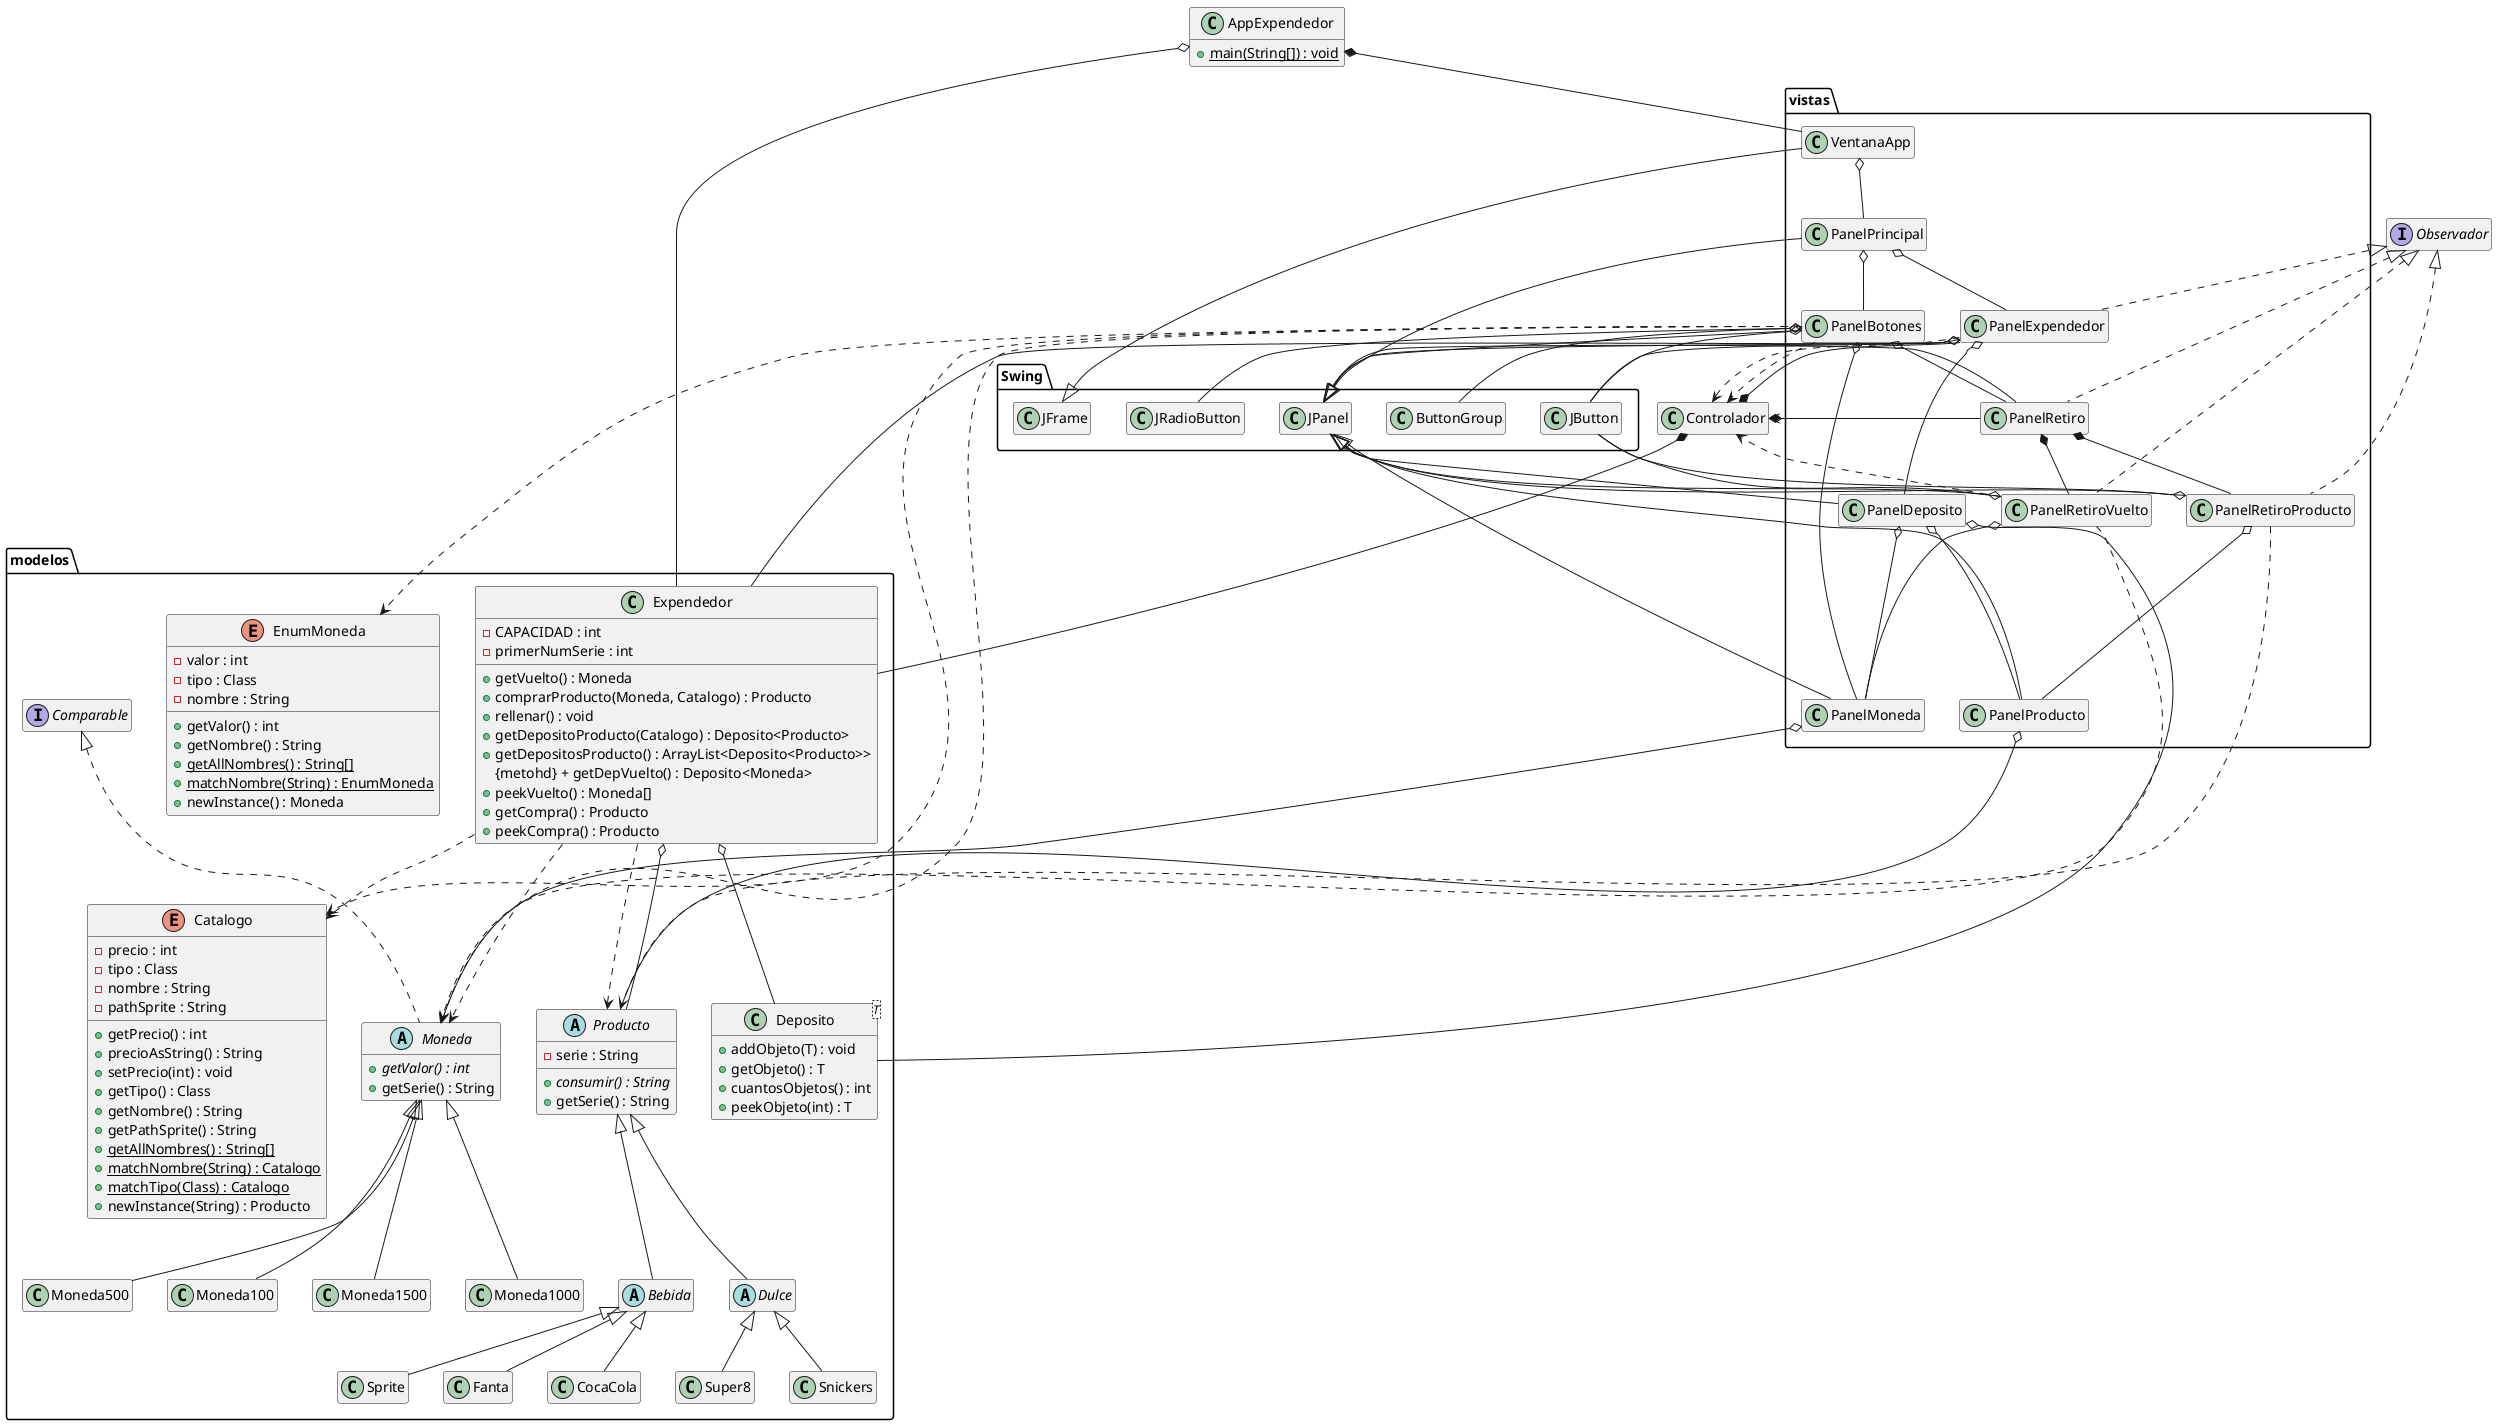 @startuml UML_Imagen
hide empty methods
hide empty fields

class AppExpendedor {
  {method} {static} + main(String[]) : void
}

interface Observador

class Controlador

package "modelos" {
  class Expendedor {
    {field} - CAPACIDAD : int
    {field} - primerNumSerie : int
    {method} + getVuelto() : Moneda
    {method} + comprarProducto(Moneda, Catalogo) : Producto
    {method} + rellenar() : void
    {method} + getDepositoProducto(Catalogo) : Deposito<Producto>
    {method} + getDepositosProducto() : ArrayList<Deposito<Producto>>
    {metohd} + getDepVuelto() : Deposito<Moneda>
    {method} + peekVuelto() : Moneda[]
    {method} + getCompra() : Producto
    {method} + peekCompra() : Producto
  }
  class Deposito<T> {
      {method} + addObjeto(T) : void 
      {method} + getObjeto() : T
      {method} + cuantosObjetos() : int
      {method} + peekObjeto(int) : T
  }
  abstract Moneda implements Comparable {
    {method} {abstract} + getValor() : int
    {method} + getSerie() : String
  }
  abstract Producto {
      {field} - serie : String
      {method} {abstract} + consumir() : String
      {method} + getSerie() : String
  }
  abstract Bebida {
  }
  abstract Dulce {
  }
  enum Catalogo {
      {field} - precio : int
      {field} - tipo : Class
      {field} - nombre : String
      {field} - pathSprite : String
      {method} + getPrecio() : int
      {method} + precioAsString() : String
      {method} + setPrecio(int) : void
      {method} + getTipo() : Class
      {method} + getNombre() : String
      {method} + getPathSprite() : String
      {method} {static} + getAllNombres() : String[]
      {method} {static} + matchNombre(String) : Catalogo
      {method} {static} + matchTipo(Class) : Catalogo
      {method} + newInstance(String) : Producto
  }
  enum EnumMoneda {
    {field} - valor : int
    {field} - tipo : Class
    {field} - nombre : String
    {method} + getValor() : int
    {method} + getNombre() : String
    {method} {static} + getAllNombres() : String[]
    {method} {static} + matchNombre(String) : EnumMoneda
    {method} + newInstance() : Moneda
  }

  class Moneda1500
  class Moneda1000
  class Moneda500
  class Moneda100

  class CocaCola
  class Sprite
  class Fanta

  class Snickers
  class Super8
}

package "vistas" {
  class VentanaApp 
  class PanelPrincipal 
  class PanelExpendedor 
  class PanelDeposito 
  class PanelProducto 
  class PanelMoneda 
  class PanelBotones 
  class PanelRetiro 
  class PanelRetiroProducto 
  class PanelRetiroVuelto
}

package "Swing" {
  class JFrame
  class JPanel
  class JButton
  class JRadioButton
  class ButtonGroup
}

' Dependencias
Expendedor ..> Producto
Expendedor ..> Moneda
Expendedor ..> Catalogo

PanelBotones ..> EnumMoneda
PanelBotones ..> Moneda
PanelBotones ..> Catalogo

PanelRetiroVuelto ..> Moneda
PanelRetiroProducto ..> Producto

PanelExpendedor ..> Controlador
PanelBotones ..> Controlador
PanelRetiroVuelto ..> Controlador
PanelRetiro ..> Controlador

' Asociaciones y Agregaciones
Expendedor o-- Deposito
Expendedor o-- Producto

AppExpendedor o-- Expendedor
VentanaApp o-- PanelPrincipal

PanelPrincipal o-- PanelExpendedor
PanelPrincipal o-- PanelBotones

PanelExpendedor o-- Expendedor
PanelExpendedor o-- PanelDeposito

PanelBotones o-- PanelMoneda
PanelBotones o-- PanelRetiro

PanelRetiroVuelto o-- PanelMoneda
PanelRetiroProducto o-- PanelProducto

PanelDeposito o-- PanelMoneda
PanelDeposito o-- PanelProducto

PanelMoneda o-- Moneda
PanelProducto o-- Producto
PanelDeposito o-- Deposito


' Composiciones
AppExpendedor *-- VentanaApp

Controlador *-- PanelRetiro
Controlador *-- PanelExpendedor
Controlador *-- Expendedor

PanelRetiro *-- PanelRetiroProducto
PanelRetiro *-- PanelRetiroVuelto

' Herencias Producto
Producto <|-- Bebida
Producto <|-- Dulce
Bebida <|-- CocaCola
Bebida <|-- Sprite
Bebida <|-- Fanta 
Dulce <|-- Snickers
Dulce <|-- Super8

' Herencias Moneda
Moneda <|-- Moneda100
Moneda <|-- Moneda500
Moneda <|-- Moneda1000
Moneda <|-- Moneda1500

' Implementaciones
Observador <|.. PanelExpendedor
Observador <|.. PanelRetiro
Observador <|.. PanelRetiroProducto
Observador <|.. PanelRetiroVuelto

' Swing
JFrame <|-- VentanaApp
JPanel <|-- PanelPrincipal

JPanel <|-- PanelExpendedor
PanelExpendedor o-- JButton

JPanel <|-- PanelBotones
PanelBotones o-- JButton
PanelBotones o-- JRadioButton
PanelBotones o-- ButtonGroup

JPanel <|-- PanelRetiro
JPanel <|-- PanelRetiroProducto
JPanel <|-- PanelRetiroVuelto
PanelRetiroVuelto o-- JButton
PanelRetiroProducto o-- JButton

JPanel <|-- PanelMoneda
JPanel <|-- PanelProducto
JPanel <|-- PanelDeposito

@enduml
